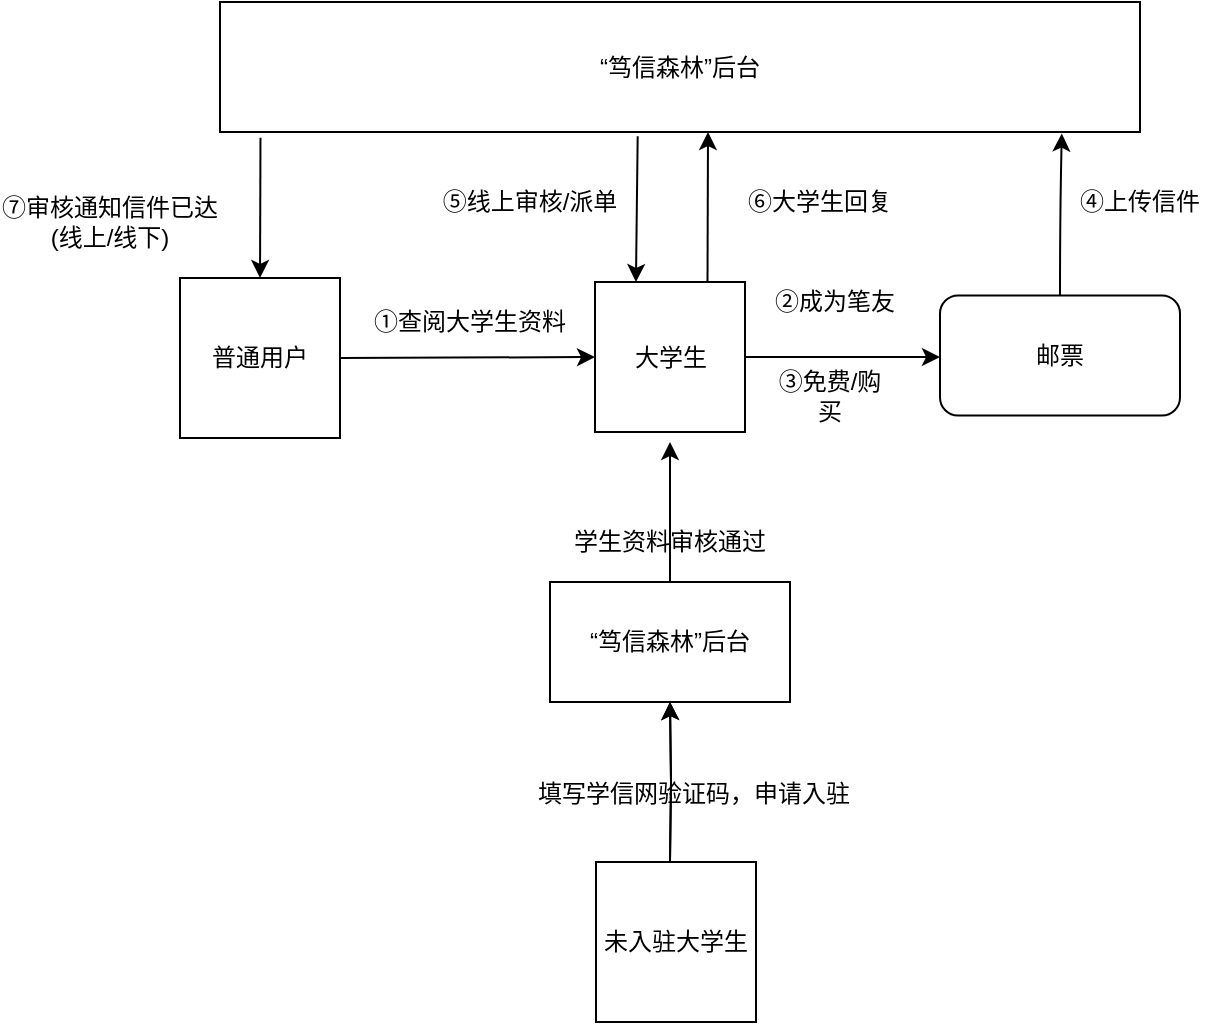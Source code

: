 <mxfile version="15.1.4" type="github">
  <diagram id="_ejlp_syQGmcIQHLH7l8" name="第 1 页">
    <mxGraphModel dx="862" dy="477" grid="1" gridSize="10" guides="1" tooltips="1" connect="1" arrows="1" fold="1" page="1" pageScale="1" pageWidth="827" pageHeight="1169" math="0" shadow="0">
      <root>
        <mxCell id="0" />
        <mxCell id="1" parent="0" />
        <mxCell id="ImWMzkSWUNanIZTPgBUT-44" style="edgeStyle=orthogonalEdgeStyle;curved=1;rounded=0;orthogonalLoop=1;jettySize=auto;html=1;entryX=0;entryY=0.5;entryDx=0;entryDy=0;" edge="1" parent="1" source="ImWMzkSWUNanIZTPgBUT-5" target="ImWMzkSWUNanIZTPgBUT-29">
          <mxGeometry relative="1" as="geometry" />
        </mxCell>
        <mxCell id="ImWMzkSWUNanIZTPgBUT-5" value="普通用户" style="whiteSpace=wrap;html=1;aspect=fixed;" vertex="1" parent="1">
          <mxGeometry x="100" y="138" width="80" height="80" as="geometry" />
        </mxCell>
        <mxCell id="ImWMzkSWUNanIZTPgBUT-37" style="edgeStyle=orthogonalEdgeStyle;rounded=0;orthogonalLoop=1;jettySize=auto;html=1;entryX=0.5;entryY=1;entryDx=0;entryDy=0;" edge="1" parent="1" target="ImWMzkSWUNanIZTPgBUT-36">
          <mxGeometry relative="1" as="geometry">
            <mxPoint x="345" y="430.0" as="sourcePoint" />
          </mxGeometry>
        </mxCell>
        <mxCell id="ImWMzkSWUNanIZTPgBUT-15" value="填写学信网验证码，申请入驻" style="text;html=1;strokeColor=none;fillColor=none;align=center;verticalAlign=middle;whiteSpace=wrap;rounded=0;" vertex="1" parent="1">
          <mxGeometry x="274" y="390" width="166" height="12.5" as="geometry" />
        </mxCell>
        <mxCell id="ImWMzkSWUNanIZTPgBUT-16" value="①查阅大学生资料" style="text;html=1;strokeColor=none;fillColor=none;align=center;verticalAlign=middle;whiteSpace=wrap;rounded=0;" vertex="1" parent="1">
          <mxGeometry x="195" y="150" width="100" height="20" as="geometry" />
        </mxCell>
        <mxCell id="ImWMzkSWUNanIZTPgBUT-61" style="edgeStyle=orthogonalEdgeStyle;curved=1;rounded=0;orthogonalLoop=1;jettySize=auto;html=1;entryX=0.915;entryY=1.012;entryDx=0;entryDy=0;entryPerimeter=0;" edge="1" parent="1" source="ImWMzkSWUNanIZTPgBUT-20" target="ImWMzkSWUNanIZTPgBUT-32">
          <mxGeometry relative="1" as="geometry">
            <mxPoint x="540" y="70" as="targetPoint" />
          </mxGeometry>
        </mxCell>
        <mxCell id="ImWMzkSWUNanIZTPgBUT-20" value="邮票" style="rounded=1;whiteSpace=wrap;html=1;" vertex="1" parent="1">
          <mxGeometry x="480" y="146.75" width="120" height="60" as="geometry" />
        </mxCell>
        <mxCell id="ImWMzkSWUNanIZTPgBUT-23" value="④上传信件" style="text;html=1;strokeColor=none;fillColor=none;align=center;verticalAlign=middle;whiteSpace=wrap;rounded=0;" vertex="1" parent="1">
          <mxGeometry x="540" y="90" width="80" height="20" as="geometry" />
        </mxCell>
        <mxCell id="ImWMzkSWUNanIZTPgBUT-45" style="edgeStyle=orthogonalEdgeStyle;curved=1;rounded=0;orthogonalLoop=1;jettySize=auto;html=1;" edge="1" parent="1" source="ImWMzkSWUNanIZTPgBUT-29">
          <mxGeometry relative="1" as="geometry">
            <mxPoint x="480" y="177.5" as="targetPoint" />
          </mxGeometry>
        </mxCell>
        <mxCell id="ImWMzkSWUNanIZTPgBUT-29" value="大学生" style="whiteSpace=wrap;html=1;aspect=fixed;" vertex="1" parent="1">
          <mxGeometry x="307.5" y="140" width="75" height="75" as="geometry" />
        </mxCell>
        <mxCell id="ImWMzkSWUNanIZTPgBUT-66" style="edgeStyle=orthogonalEdgeStyle;curved=1;rounded=0;orthogonalLoop=1;jettySize=auto;html=1;entryX=0.5;entryY=0;entryDx=0;entryDy=0;exitX=0.044;exitY=1.044;exitDx=0;exitDy=0;exitPerimeter=0;" edge="1" parent="1" source="ImWMzkSWUNanIZTPgBUT-32" target="ImWMzkSWUNanIZTPgBUT-5">
          <mxGeometry relative="1" as="geometry" />
        </mxCell>
        <mxCell id="ImWMzkSWUNanIZTPgBUT-32" value="“笃信森林”后台" style="rounded=0;whiteSpace=wrap;html=1;" vertex="1" parent="1">
          <mxGeometry x="120" width="460" height="65" as="geometry" />
        </mxCell>
        <mxCell id="ImWMzkSWUNanIZTPgBUT-38" style="edgeStyle=orthogonalEdgeStyle;rounded=0;orthogonalLoop=1;jettySize=auto;html=1;" edge="1" parent="1" source="ImWMzkSWUNanIZTPgBUT-36">
          <mxGeometry relative="1" as="geometry">
            <mxPoint x="345" y="220" as="targetPoint" />
          </mxGeometry>
        </mxCell>
        <mxCell id="ImWMzkSWUNanIZTPgBUT-36" value="“笃信森林”后台" style="rounded=0;whiteSpace=wrap;html=1;" vertex="1" parent="1">
          <mxGeometry x="285" y="290" width="120" height="60" as="geometry" />
        </mxCell>
        <mxCell id="ImWMzkSWUNanIZTPgBUT-39" value="学生资料审核通过" style="text;html=1;strokeColor=none;fillColor=none;align=center;verticalAlign=middle;whiteSpace=wrap;rounded=0;" vertex="1" parent="1">
          <mxGeometry x="295" y="260" width="100" height="20" as="geometry" />
        </mxCell>
        <mxCell id="ImWMzkSWUNanIZTPgBUT-41" value="" style="edgeStyle=orthogonalEdgeStyle;rounded=0;orthogonalLoop=1;jettySize=auto;html=1;" edge="1" parent="1" target="ImWMzkSWUNanIZTPgBUT-36">
          <mxGeometry relative="1" as="geometry">
            <mxPoint x="345" y="430.0" as="sourcePoint" />
          </mxGeometry>
        </mxCell>
        <mxCell id="ImWMzkSWUNanIZTPgBUT-46" value="②成为笔友" style="text;html=1;strokeColor=none;fillColor=none;align=center;verticalAlign=middle;whiteSpace=wrap;rounded=0;" vertex="1" parent="1">
          <mxGeometry x="395" y="140" width="65" height="20" as="geometry" />
        </mxCell>
        <mxCell id="ImWMzkSWUNanIZTPgBUT-47" value="未入驻大学生" style="whiteSpace=wrap;html=1;aspect=fixed;" vertex="1" parent="1">
          <mxGeometry x="308" y="430" width="80" height="80" as="geometry" />
        </mxCell>
        <mxCell id="ImWMzkSWUNanIZTPgBUT-51" value="③免费/购买" style="text;html=1;strokeColor=none;fillColor=none;align=center;verticalAlign=middle;whiteSpace=wrap;rounded=0;" vertex="1" parent="1">
          <mxGeometry x="395" y="186.75" width="60" height="20" as="geometry" />
        </mxCell>
        <mxCell id="ImWMzkSWUNanIZTPgBUT-56" value="⑤线上审核/派单" style="text;html=1;strokeColor=none;fillColor=none;align=center;verticalAlign=middle;whiteSpace=wrap;rounded=0;" vertex="1" parent="1">
          <mxGeometry x="220" y="90" width="110" height="20" as="geometry" />
        </mxCell>
        <mxCell id="ImWMzkSWUNanIZTPgBUT-62" value="" style="endArrow=classic;html=1;exitX=0.454;exitY=1.033;exitDx=0;exitDy=0;exitPerimeter=0;entryX=0.273;entryY=0;entryDx=0;entryDy=0;entryPerimeter=0;" edge="1" parent="1" source="ImWMzkSWUNanIZTPgBUT-32" target="ImWMzkSWUNanIZTPgBUT-29">
          <mxGeometry width="50" height="50" relative="1" as="geometry">
            <mxPoint x="340" y="66" as="sourcePoint" />
            <mxPoint x="328" y="136" as="targetPoint" />
          </mxGeometry>
        </mxCell>
        <mxCell id="ImWMzkSWUNanIZTPgBUT-64" value="" style="endArrow=classic;html=1;exitX=0.75;exitY=0;exitDx=0;exitDy=0;" edge="1" parent="1" source="ImWMzkSWUNanIZTPgBUT-29" target="ImWMzkSWUNanIZTPgBUT-32">
          <mxGeometry width="50" height="50" relative="1" as="geometry">
            <mxPoint x="390" y="130" as="sourcePoint" />
            <mxPoint x="440" y="80" as="targetPoint" />
            <Array as="points">
              <mxPoint x="364" y="65" />
            </Array>
          </mxGeometry>
        </mxCell>
        <mxCell id="ImWMzkSWUNanIZTPgBUT-65" value="⑥大学生回复" style="text;html=1;strokeColor=none;fillColor=none;align=center;verticalAlign=middle;whiteSpace=wrap;rounded=0;" vertex="1" parent="1">
          <mxGeometry x="365" y="90" width="110" height="20" as="geometry" />
        </mxCell>
        <mxCell id="ImWMzkSWUNanIZTPgBUT-67" value="⑦审核通知信件已达(线上/线下)" style="text;html=1;strokeColor=none;fillColor=none;align=center;verticalAlign=middle;whiteSpace=wrap;rounded=0;" vertex="1" parent="1">
          <mxGeometry x="10" y="100" width="110" height="20" as="geometry" />
        </mxCell>
      </root>
    </mxGraphModel>
  </diagram>
</mxfile>
